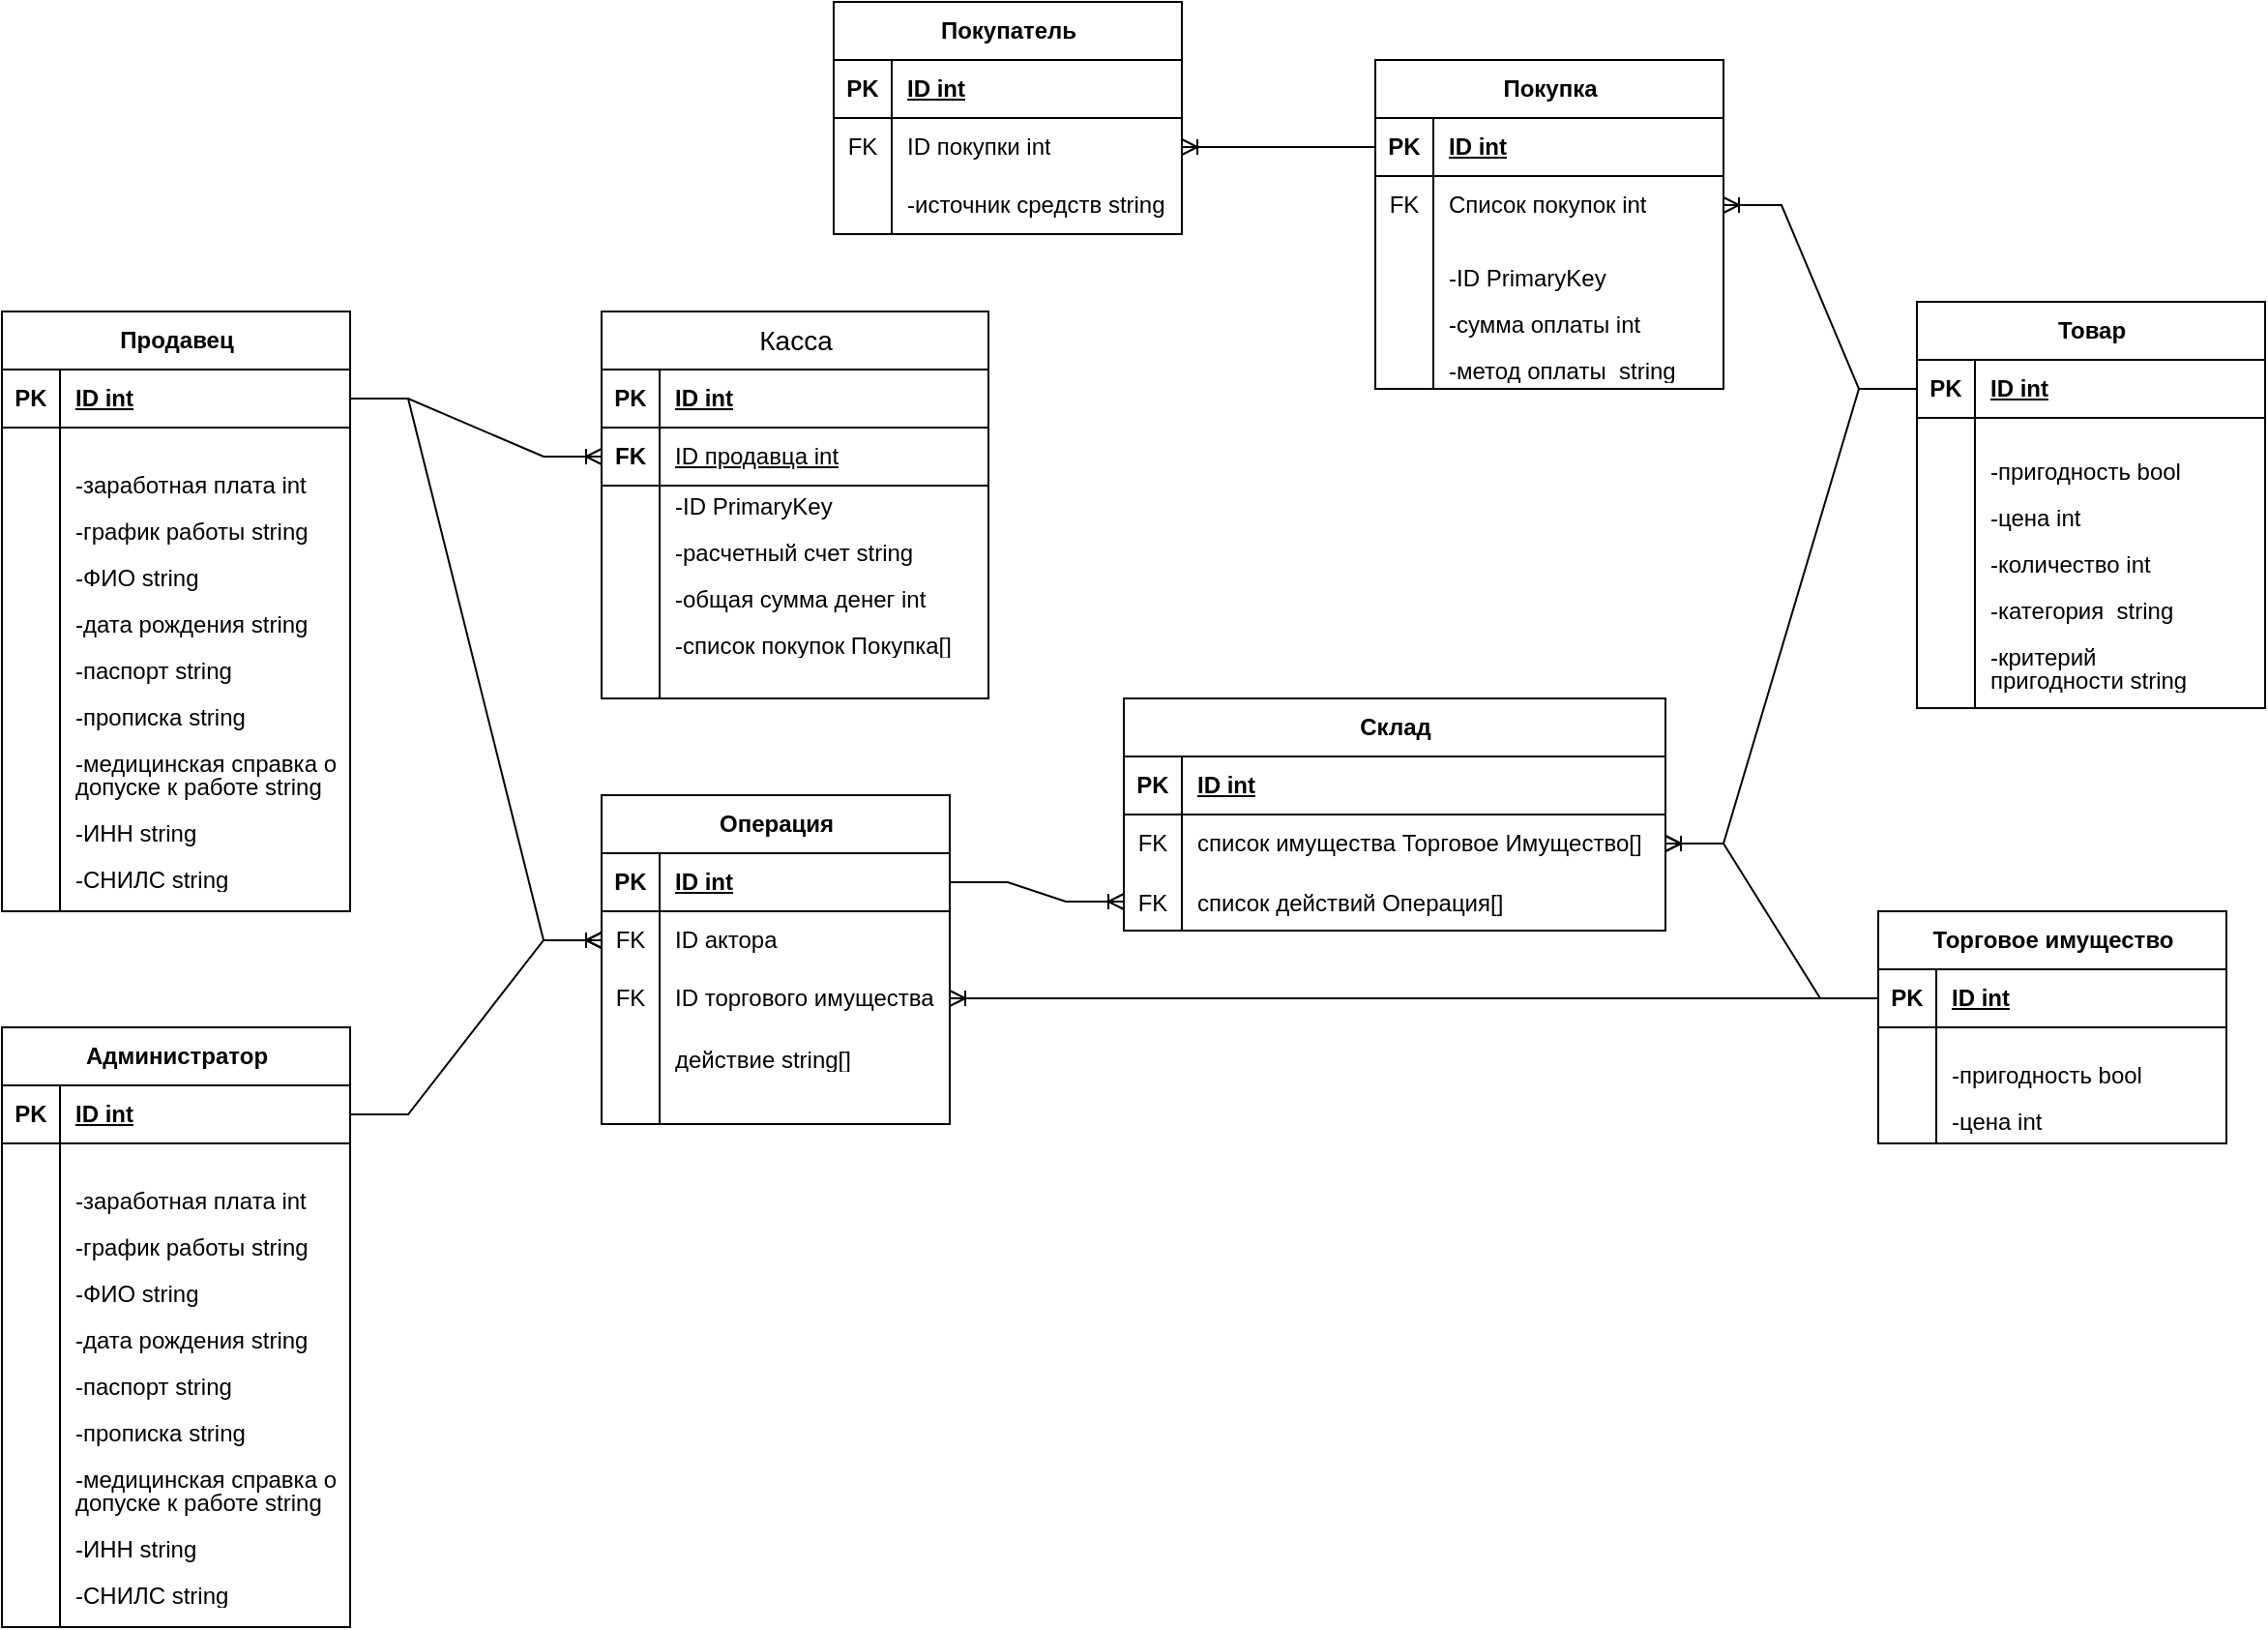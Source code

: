 <mxfile version="24.7.17">
  <diagram name="Page-1" id="UREs2qfjqaoYFJjxJEcS">
    <mxGraphModel dx="1296" dy="1926" grid="1" gridSize="10" guides="1" tooltips="1" connect="1" arrows="1" fold="1" page="1" pageScale="1" pageWidth="850" pageHeight="1100" math="0" shadow="0">
      <root>
        <mxCell id="0" />
        <mxCell id="1" parent="0" />
        <mxCell id="gVF-Jg7-6oq7kNuCv0lK-37" value="" style="edgeStyle=entityRelationEdgeStyle;fontSize=12;html=1;endArrow=ERoneToMany;rounded=0;entryX=1;entryY=0.5;entryDx=0;entryDy=0;exitX=0;exitY=0.5;exitDx=0;exitDy=0;" parent="1" source="gVF-Jg7-6oq7kNuCv0lK-134" target="gVF-Jg7-6oq7kNuCv0lK-120" edge="1">
          <mxGeometry width="100" height="100" relative="1" as="geometry">
            <mxPoint x="830" y="510" as="sourcePoint" />
            <mxPoint x="180" y="493.982" as="targetPoint" />
          </mxGeometry>
        </mxCell>
        <mxCell id="gVF-Jg7-6oq7kNuCv0lK-40" value="" style="edgeStyle=entityRelationEdgeStyle;fontSize=12;html=1;endArrow=ERoneToMany;rounded=0;exitX=0;exitY=0.5;exitDx=0;exitDy=0;entryX=1;entryY=0.5;entryDx=0;entryDy=0;" parent="1" source="gVF-Jg7-6oq7kNuCv0lK-154" target="gVF-Jg7-6oq7kNuCv0lK-209" edge="1">
          <mxGeometry width="100" height="100" relative="1" as="geometry">
            <mxPoint x="960" y="270" as="sourcePoint" />
            <mxPoint x="860" y="170" as="targetPoint" />
          </mxGeometry>
        </mxCell>
        <mxCell id="gVF-Jg7-6oq7kNuCv0lK-51" value="" style="edgeStyle=entityRelationEdgeStyle;fontSize=12;html=1;endArrow=ERoneToMany;rounded=0;entryX=0;entryY=0.5;entryDx=0;entryDy=0;exitX=1;exitY=0.5;exitDx=0;exitDy=0;" parent="1" source="gVF-Jg7-6oq7kNuCv0lK-70" target="gVF-Jg7-6oq7kNuCv0lK-89" edge="1">
          <mxGeometry width="100" height="100" relative="1" as="geometry">
            <mxPoint x="261.12" y="81.99" as="sourcePoint" />
            <mxPoint x="366.94" y="133.952" as="targetPoint" />
          </mxGeometry>
        </mxCell>
        <mxCell id="gVF-Jg7-6oq7kNuCv0lK-52" value="" style="edgeStyle=entityRelationEdgeStyle;fontSize=12;html=1;endArrow=ERoneToMany;rounded=0;entryX=1;entryY=0.5;entryDx=0;entryDy=0;exitX=0;exitY=0.5;exitDx=0;exitDy=0;" parent="1" source="gVF-Jg7-6oq7kNuCv0lK-144" target="gVF-Jg7-6oq7kNuCv0lK-209" edge="1">
          <mxGeometry width="100" height="100" relative="1" as="geometry">
            <mxPoint x="1210" y="110" as="sourcePoint" />
            <mxPoint x="1170" y="110" as="targetPoint" />
          </mxGeometry>
        </mxCell>
        <mxCell id="gVF-Jg7-6oq7kNuCv0lK-55" value="" style="edgeStyle=entityRelationEdgeStyle;fontSize=12;html=1;endArrow=ERoneToMany;rounded=0;entryX=1;entryY=0.5;entryDx=0;entryDy=0;exitX=0;exitY=0.5;exitDx=0;exitDy=0;" parent="1" source="gVF-Jg7-6oq7kNuCv0lK-144" target="gVF-Jg7-6oq7kNuCv0lK-137" edge="1">
          <mxGeometry width="100" height="100" relative="1" as="geometry">
            <mxPoint x="930" y="400" as="sourcePoint" />
            <mxPoint x="940" y="450" as="targetPoint" />
          </mxGeometry>
        </mxCell>
        <mxCell id="gVF-Jg7-6oq7kNuCv0lK-69" value="&lt;span style=&quot;text-wrap: wrap;&quot;&gt;Продавец&lt;/span&gt;" style="shape=table;startSize=30;container=1;collapsible=1;childLayout=tableLayout;fixedRows=1;rowLines=0;fontStyle=1;align=center;resizeLast=1;html=1;" parent="1" vertex="1">
          <mxGeometry x="50" y="-920" width="180" height="310" as="geometry" />
        </mxCell>
        <mxCell id="gVF-Jg7-6oq7kNuCv0lK-70" value="" style="shape=tableRow;horizontal=0;startSize=0;swimlaneHead=0;swimlaneBody=0;fillColor=none;collapsible=0;dropTarget=0;points=[[0,0.5],[1,0.5]];portConstraint=eastwest;top=0;left=0;right=0;bottom=1;" parent="gVF-Jg7-6oq7kNuCv0lK-69" vertex="1">
          <mxGeometry y="30" width="180" height="30" as="geometry" />
        </mxCell>
        <mxCell id="gVF-Jg7-6oq7kNuCv0lK-71" value="PK" style="shape=partialRectangle;connectable=0;fillColor=none;top=0;left=0;bottom=0;right=0;fontStyle=1;overflow=hidden;whiteSpace=wrap;html=1;" parent="gVF-Jg7-6oq7kNuCv0lK-70" vertex="1">
          <mxGeometry width="30" height="30" as="geometry">
            <mxRectangle width="30" height="30" as="alternateBounds" />
          </mxGeometry>
        </mxCell>
        <mxCell id="gVF-Jg7-6oq7kNuCv0lK-72" value="ID int" style="shape=partialRectangle;connectable=0;fillColor=none;top=0;left=0;bottom=0;right=0;align=left;spacingLeft=6;fontStyle=5;overflow=hidden;whiteSpace=wrap;html=1;" parent="gVF-Jg7-6oq7kNuCv0lK-70" vertex="1">
          <mxGeometry x="30" width="150" height="30" as="geometry">
            <mxRectangle width="150" height="30" as="alternateBounds" />
          </mxGeometry>
        </mxCell>
        <mxCell id="gVF-Jg7-6oq7kNuCv0lK-73" value="" style="shape=tableRow;horizontal=0;startSize=0;swimlaneHead=0;swimlaneBody=0;fillColor=none;collapsible=0;dropTarget=0;points=[[0,0.5],[1,0.5]];portConstraint=eastwest;top=0;left=0;right=0;bottom=0;" parent="gVF-Jg7-6oq7kNuCv0lK-69" vertex="1">
          <mxGeometry y="60" width="180" height="250" as="geometry" />
        </mxCell>
        <mxCell id="gVF-Jg7-6oq7kNuCv0lK-74" value="" style="shape=partialRectangle;connectable=0;fillColor=none;top=0;left=0;bottom=0;right=0;editable=1;overflow=hidden;whiteSpace=wrap;html=1;" parent="gVF-Jg7-6oq7kNuCv0lK-73" vertex="1">
          <mxGeometry width="30" height="250" as="geometry">
            <mxRectangle width="30" height="250" as="alternateBounds" />
          </mxGeometry>
        </mxCell>
        <mxCell id="gVF-Jg7-6oq7kNuCv0lK-75" value="&lt;p style=&quot;line-height: 12px; margin-bottom: 0in;&quot; align=&quot;left&quot; lang=&quot;ru-RU&quot;&gt;&lt;span style=&quot;background-color: initial;&quot;&gt;-заработная плата int&lt;/span&gt;&lt;br&gt;&lt;/p&gt;&lt;p style=&quot;line-height: 12px; margin-bottom: 0in;&quot; align=&quot;left&quot; lang=&quot;ru-RU&quot;&gt;-график работы string&lt;/p&gt;&lt;p style=&quot;line-height: 12px; margin-bottom: 0in;&quot; align=&quot;left&quot; lang=&quot;ru-RU&quot;&gt;-ФИО&lt;span style=&quot;background-color: initial;&quot;&gt;&amp;nbsp;&lt;/span&gt;&lt;span style=&quot;background-color: initial;&quot;&gt;string&lt;/span&gt;&lt;/p&gt;&lt;p style=&quot;line-height: 12px; margin-bottom: 0in;&quot; align=&quot;left&quot; lang=&quot;ru-RU&quot;&gt;-дата рождения&lt;span style=&quot;background-color: initial;&quot;&gt;&amp;nbsp;&lt;/span&gt;&lt;span style=&quot;background-color: initial;&quot;&gt;string&lt;/span&gt;&lt;/p&gt;&lt;p style=&quot;line-height: 12px; margin-bottom: 0in;&quot; align=&quot;left&quot; lang=&quot;ru-RU&quot;&gt;-паспорт&lt;span style=&quot;background-color: initial;&quot;&gt;&amp;nbsp;&lt;/span&gt;&lt;span style=&quot;background-color: initial;&quot;&gt;string&lt;/span&gt;&lt;/p&gt;&lt;p style=&quot;line-height: 12px; margin-bottom: 0in;&quot; align=&quot;left&quot; lang=&quot;ru-RU&quot;&gt;-прописка&lt;span style=&quot;background-color: initial;&quot;&gt;&amp;nbsp;&lt;/span&gt;&lt;span style=&quot;background-color: initial;&quot;&gt;string&lt;/span&gt;&lt;/p&gt;&lt;p style=&quot;line-height: 12px; margin-bottom: 0in;&quot; align=&quot;left&quot; lang=&quot;ru-RU&quot;&gt;-медицинская справка о допуске к работе&lt;span style=&quot;background-color: initial;&quot;&gt;&amp;nbsp;&lt;/span&gt;&lt;span style=&quot;background-color: initial;&quot;&gt;string&lt;/span&gt;&lt;/p&gt;&lt;p style=&quot;line-height: 12px; margin-bottom: 0in;&quot; align=&quot;left&quot; lang=&quot;ru-RU&quot;&gt;-ИНН&lt;span style=&quot;background-color: initial;&quot;&gt;&amp;nbsp;&lt;/span&gt;&lt;span style=&quot;background-color: initial;&quot;&gt;string&lt;/span&gt;&lt;/p&gt;&lt;p style=&quot;line-height: 12px; margin-bottom: 0in;&quot; align=&quot;left&quot; lang=&quot;ru-RU&quot;&gt;-СНИЛС&lt;span style=&quot;background-color: initial;&quot;&gt;&amp;nbsp;&lt;/span&gt;&lt;span style=&quot;background-color: initial;&quot;&gt;string&lt;/span&gt;&lt;/p&gt;" style="shape=partialRectangle;connectable=0;fillColor=none;top=0;left=0;bottom=0;right=0;align=left;spacingLeft=6;overflow=hidden;whiteSpace=wrap;html=1;" parent="gVF-Jg7-6oq7kNuCv0lK-73" vertex="1">
          <mxGeometry x="30" width="150" height="250" as="geometry">
            <mxRectangle width="150" height="250" as="alternateBounds" />
          </mxGeometry>
        </mxCell>
        <mxCell id="gVF-Jg7-6oq7kNuCv0lK-82" value="&lt;span style=&quot;font-size: 14px; font-weight: 400;&quot;&gt;Касса&lt;/span&gt;" style="shape=table;startSize=30;container=1;collapsible=1;childLayout=tableLayout;fixedRows=1;rowLines=0;fontStyle=1;align=center;resizeLast=1;html=1;" parent="1" vertex="1">
          <mxGeometry x="360" y="-920" width="200" height="200" as="geometry" />
        </mxCell>
        <mxCell id="gVF-Jg7-6oq7kNuCv0lK-83" value="" style="shape=tableRow;horizontal=0;startSize=0;swimlaneHead=0;swimlaneBody=0;fillColor=none;collapsible=0;dropTarget=0;points=[[0,0.5],[1,0.5]];portConstraint=eastwest;top=0;left=0;right=0;bottom=1;" parent="gVF-Jg7-6oq7kNuCv0lK-82" vertex="1">
          <mxGeometry y="30" width="200" height="30" as="geometry" />
        </mxCell>
        <mxCell id="gVF-Jg7-6oq7kNuCv0lK-84" value="PK" style="shape=partialRectangle;connectable=0;fillColor=none;top=0;left=0;bottom=0;right=0;fontStyle=1;overflow=hidden;whiteSpace=wrap;html=1;" parent="gVF-Jg7-6oq7kNuCv0lK-83" vertex="1">
          <mxGeometry width="30" height="30" as="geometry">
            <mxRectangle width="30" height="30" as="alternateBounds" />
          </mxGeometry>
        </mxCell>
        <mxCell id="gVF-Jg7-6oq7kNuCv0lK-85" value="ID int" style="shape=partialRectangle;connectable=0;fillColor=none;top=0;left=0;bottom=0;right=0;align=left;spacingLeft=6;fontStyle=5;overflow=hidden;whiteSpace=wrap;html=1;" parent="gVF-Jg7-6oq7kNuCv0lK-83" vertex="1">
          <mxGeometry x="30" width="170" height="30" as="geometry">
            <mxRectangle width="170" height="30" as="alternateBounds" />
          </mxGeometry>
        </mxCell>
        <mxCell id="gVF-Jg7-6oq7kNuCv0lK-86" value="" style="shape=tableRow;horizontal=0;startSize=0;swimlaneHead=0;swimlaneBody=0;fillColor=none;collapsible=0;dropTarget=0;points=[[0,0.5],[1,0.5]];portConstraint=eastwest;top=0;left=0;right=0;bottom=0;" parent="gVF-Jg7-6oq7kNuCv0lK-82" vertex="1">
          <mxGeometry y="60" width="200" height="140" as="geometry" />
        </mxCell>
        <mxCell id="gVF-Jg7-6oq7kNuCv0lK-87" value="" style="shape=partialRectangle;connectable=0;fillColor=none;top=0;left=0;bottom=0;right=0;editable=1;overflow=hidden;whiteSpace=wrap;html=1;" parent="gVF-Jg7-6oq7kNuCv0lK-86" vertex="1">
          <mxGeometry width="30" height="140" as="geometry">
            <mxRectangle width="30" height="140" as="alternateBounds" />
          </mxGeometry>
        </mxCell>
        <mxCell id="gVF-Jg7-6oq7kNuCv0lK-88" value="&lt;p style=&quot;line-height: 12px; margin-bottom: 0in;&quot; align=&quot;left&quot; lang=&quot;ru-RU&quot;&gt;-ID&amp;nbsp;&lt;span style=&quot;background-color: initial;&quot;&gt;PrimaryKey&lt;/span&gt;&lt;/p&gt;&lt;p style=&quot;line-height: 12px; margin-bottom: 0in;&quot; align=&quot;left&quot; lang=&quot;ru-RU&quot;&gt;-расчетный счет&amp;nbsp;&lt;span style=&quot;background-color: initial;&quot;&gt;string&lt;/span&gt;&lt;/p&gt;&lt;p style=&quot;line-height: 12px; margin-bottom: 0in;&quot; align=&quot;left&quot; lang=&quot;ru-RU&quot;&gt;-общая сумма денег int&lt;/p&gt;&lt;p style=&quot;line-height: 12px; margin-bottom: 0in;&quot; align=&quot;left&quot; lang=&quot;ru-RU&quot;&gt;-список покупок Покупка[]&lt;/p&gt;" style="shape=partialRectangle;connectable=0;fillColor=none;top=0;left=0;bottom=0;right=0;align=left;spacingLeft=6;overflow=hidden;whiteSpace=wrap;html=1;" parent="gVF-Jg7-6oq7kNuCv0lK-86" vertex="1">
          <mxGeometry x="30" width="170" height="140" as="geometry">
            <mxRectangle width="170" height="140" as="alternateBounds" />
          </mxGeometry>
        </mxCell>
        <mxCell id="gVF-Jg7-6oq7kNuCv0lK-89" value="" style="shape=tableRow;horizontal=0;startSize=0;swimlaneHead=0;swimlaneBody=0;fillColor=none;collapsible=0;dropTarget=0;points=[[0,0.5],[1,0.5]];portConstraint=eastwest;top=0;left=0;right=0;bottom=1;" parent="1" vertex="1">
          <mxGeometry x="360" y="-860" width="200" height="30" as="geometry" />
        </mxCell>
        <mxCell id="gVF-Jg7-6oq7kNuCv0lK-90" value="FK" style="shape=partialRectangle;connectable=0;fillColor=none;top=0;left=0;bottom=0;right=0;fontStyle=1;overflow=hidden;whiteSpace=wrap;html=1;" parent="gVF-Jg7-6oq7kNuCv0lK-89" vertex="1">
          <mxGeometry width="30" height="30" as="geometry">
            <mxRectangle width="30" height="30" as="alternateBounds" />
          </mxGeometry>
        </mxCell>
        <mxCell id="gVF-Jg7-6oq7kNuCv0lK-91" value="&lt;span style=&quot;font-weight: 400;&quot;&gt;ID продавца int&lt;/span&gt;" style="shape=partialRectangle;connectable=0;fillColor=none;top=0;left=0;bottom=0;right=0;align=left;spacingLeft=6;fontStyle=5;overflow=hidden;whiteSpace=wrap;html=1;" parent="gVF-Jg7-6oq7kNuCv0lK-89" vertex="1">
          <mxGeometry x="30" width="160" height="30" as="geometry">
            <mxRectangle width="150" height="30" as="alternateBounds" />
          </mxGeometry>
        </mxCell>
        <mxCell id="gVF-Jg7-6oq7kNuCv0lK-104" value="Покупатель" style="shape=table;startSize=30;container=1;collapsible=1;childLayout=tableLayout;fixedRows=1;rowLines=0;fontStyle=1;align=center;resizeLast=1;html=1;" parent="1" vertex="1">
          <mxGeometry x="480" y="-1080" width="180" height="120" as="geometry" />
        </mxCell>
        <mxCell id="gVF-Jg7-6oq7kNuCv0lK-105" value="" style="shape=tableRow;horizontal=0;startSize=0;swimlaneHead=0;swimlaneBody=0;fillColor=none;collapsible=0;dropTarget=0;points=[[0,0.5],[1,0.5]];portConstraint=eastwest;top=0;left=0;right=0;bottom=1;" parent="gVF-Jg7-6oq7kNuCv0lK-104" vertex="1">
          <mxGeometry y="30" width="180" height="30" as="geometry" />
        </mxCell>
        <mxCell id="gVF-Jg7-6oq7kNuCv0lK-106" value="PK" style="shape=partialRectangle;connectable=0;fillColor=none;top=0;left=0;bottom=0;right=0;fontStyle=1;overflow=hidden;whiteSpace=wrap;html=1;" parent="gVF-Jg7-6oq7kNuCv0lK-105" vertex="1">
          <mxGeometry width="30" height="30" as="geometry">
            <mxRectangle width="30" height="30" as="alternateBounds" />
          </mxGeometry>
        </mxCell>
        <mxCell id="gVF-Jg7-6oq7kNuCv0lK-107" value="ID int" style="shape=partialRectangle;connectable=0;fillColor=none;top=0;left=0;bottom=0;right=0;align=left;spacingLeft=6;fontStyle=5;overflow=hidden;whiteSpace=wrap;html=1;" parent="gVF-Jg7-6oq7kNuCv0lK-105" vertex="1">
          <mxGeometry x="30" width="150" height="30" as="geometry">
            <mxRectangle width="150" height="30" as="alternateBounds" />
          </mxGeometry>
        </mxCell>
        <mxCell id="gVF-Jg7-6oq7kNuCv0lK-120" value="" style="shape=tableRow;horizontal=0;startSize=0;swimlaneHead=0;swimlaneBody=0;fillColor=none;collapsible=0;dropTarget=0;points=[[0,0.5],[1,0.5]];portConstraint=eastwest;top=0;left=0;right=0;bottom=0;" parent="gVF-Jg7-6oq7kNuCv0lK-104" vertex="1">
          <mxGeometry y="60" width="180" height="30" as="geometry" />
        </mxCell>
        <mxCell id="gVF-Jg7-6oq7kNuCv0lK-121" value="FK" style="shape=partialRectangle;connectable=0;fillColor=none;top=0;left=0;bottom=0;right=0;fontStyle=0;overflow=hidden;whiteSpace=wrap;html=1;" parent="gVF-Jg7-6oq7kNuCv0lK-120" vertex="1">
          <mxGeometry width="30" height="30" as="geometry">
            <mxRectangle width="30" height="30" as="alternateBounds" />
          </mxGeometry>
        </mxCell>
        <mxCell id="gVF-Jg7-6oq7kNuCv0lK-122" value="ID покупки int" style="shape=partialRectangle;connectable=0;fillColor=none;top=0;left=0;bottom=0;right=0;align=left;spacingLeft=6;fontStyle=0;overflow=hidden;whiteSpace=wrap;html=1;" parent="gVF-Jg7-6oq7kNuCv0lK-120" vertex="1">
          <mxGeometry x="30" width="150" height="30" as="geometry">
            <mxRectangle width="150" height="30" as="alternateBounds" />
          </mxGeometry>
        </mxCell>
        <mxCell id="gVF-Jg7-6oq7kNuCv0lK-108" value="" style="shape=tableRow;horizontal=0;startSize=0;swimlaneHead=0;swimlaneBody=0;fillColor=none;collapsible=0;dropTarget=0;points=[[0,0.5],[1,0.5]];portConstraint=eastwest;top=0;left=0;right=0;bottom=0;" parent="gVF-Jg7-6oq7kNuCv0lK-104" vertex="1">
          <mxGeometry y="90" width="180" height="30" as="geometry" />
        </mxCell>
        <mxCell id="gVF-Jg7-6oq7kNuCv0lK-109" value="" style="shape=partialRectangle;connectable=0;fillColor=none;top=0;left=0;bottom=0;right=0;editable=1;overflow=hidden;whiteSpace=wrap;html=1;" parent="gVF-Jg7-6oq7kNuCv0lK-108" vertex="1">
          <mxGeometry width="30" height="30" as="geometry">
            <mxRectangle width="30" height="30" as="alternateBounds" />
          </mxGeometry>
        </mxCell>
        <mxCell id="gVF-Jg7-6oq7kNuCv0lK-110" value="&lt;div&gt;&lt;span style=&quot;background-color: initial;&quot;&gt;-источник средств&amp;nbsp;&lt;/span&gt;&lt;span style=&quot;background-color: initial;&quot;&gt;string&lt;/span&gt;&lt;br&gt;&lt;/div&gt;" style="shape=partialRectangle;connectable=0;fillColor=none;top=0;left=0;bottom=0;right=0;align=left;spacingLeft=6;overflow=hidden;whiteSpace=wrap;html=1;" parent="gVF-Jg7-6oq7kNuCv0lK-108" vertex="1">
          <mxGeometry x="30" width="150" height="30" as="geometry">
            <mxRectangle width="150" height="30" as="alternateBounds" />
          </mxGeometry>
        </mxCell>
        <mxCell id="gVF-Jg7-6oq7kNuCv0lK-133" value="Покупка" style="shape=table;startSize=30;container=1;collapsible=1;childLayout=tableLayout;fixedRows=1;rowLines=0;fontStyle=1;align=center;resizeLast=1;html=1;" parent="1" vertex="1">
          <mxGeometry x="760" y="-1050" width="180" height="170" as="geometry" />
        </mxCell>
        <mxCell id="gVF-Jg7-6oq7kNuCv0lK-134" value="" style="shape=tableRow;horizontal=0;startSize=0;swimlaneHead=0;swimlaneBody=0;fillColor=none;collapsible=0;dropTarget=0;points=[[0,0.5],[1,0.5]];portConstraint=eastwest;top=0;left=0;right=0;bottom=1;" parent="gVF-Jg7-6oq7kNuCv0lK-133" vertex="1">
          <mxGeometry y="30" width="180" height="30" as="geometry" />
        </mxCell>
        <mxCell id="gVF-Jg7-6oq7kNuCv0lK-135" value="PK" style="shape=partialRectangle;connectable=0;fillColor=none;top=0;left=0;bottom=0;right=0;fontStyle=1;overflow=hidden;whiteSpace=wrap;html=1;" parent="gVF-Jg7-6oq7kNuCv0lK-134" vertex="1">
          <mxGeometry width="30" height="30" as="geometry">
            <mxRectangle width="30" height="30" as="alternateBounds" />
          </mxGeometry>
        </mxCell>
        <mxCell id="gVF-Jg7-6oq7kNuCv0lK-136" value="ID int" style="shape=partialRectangle;connectable=0;fillColor=none;top=0;left=0;bottom=0;right=0;align=left;spacingLeft=6;fontStyle=5;overflow=hidden;whiteSpace=wrap;html=1;" parent="gVF-Jg7-6oq7kNuCv0lK-134" vertex="1">
          <mxGeometry x="30" width="150" height="30" as="geometry">
            <mxRectangle width="150" height="30" as="alternateBounds" />
          </mxGeometry>
        </mxCell>
        <mxCell id="gVF-Jg7-6oq7kNuCv0lK-137" value="" style="shape=tableRow;horizontal=0;startSize=0;swimlaneHead=0;swimlaneBody=0;fillColor=none;collapsible=0;dropTarget=0;points=[[0,0.5],[1,0.5]];portConstraint=eastwest;top=0;left=0;right=0;bottom=0;" parent="gVF-Jg7-6oq7kNuCv0lK-133" vertex="1">
          <mxGeometry y="60" width="180" height="30" as="geometry" />
        </mxCell>
        <mxCell id="gVF-Jg7-6oq7kNuCv0lK-138" value="FK" style="shape=partialRectangle;connectable=0;fillColor=none;top=0;left=0;bottom=0;right=0;fontStyle=0;overflow=hidden;whiteSpace=wrap;html=1;" parent="gVF-Jg7-6oq7kNuCv0lK-137" vertex="1">
          <mxGeometry width="30" height="30" as="geometry">
            <mxRectangle width="30" height="30" as="alternateBounds" />
          </mxGeometry>
        </mxCell>
        <mxCell id="gVF-Jg7-6oq7kNuCv0lK-139" value="Список покупок int" style="shape=partialRectangle;connectable=0;fillColor=none;top=0;left=0;bottom=0;right=0;align=left;spacingLeft=6;fontStyle=0;overflow=hidden;whiteSpace=wrap;html=1;" parent="gVF-Jg7-6oq7kNuCv0lK-137" vertex="1">
          <mxGeometry x="30" width="150" height="30" as="geometry">
            <mxRectangle width="150" height="30" as="alternateBounds" />
          </mxGeometry>
        </mxCell>
        <mxCell id="gVF-Jg7-6oq7kNuCv0lK-140" value="" style="shape=tableRow;horizontal=0;startSize=0;swimlaneHead=0;swimlaneBody=0;fillColor=none;collapsible=0;dropTarget=0;points=[[0,0.5],[1,0.5]];portConstraint=eastwest;top=0;left=0;right=0;bottom=0;" parent="gVF-Jg7-6oq7kNuCv0lK-133" vertex="1">
          <mxGeometry y="90" width="180" height="80" as="geometry" />
        </mxCell>
        <mxCell id="gVF-Jg7-6oq7kNuCv0lK-141" value="" style="shape=partialRectangle;connectable=0;fillColor=none;top=0;left=0;bottom=0;right=0;editable=1;overflow=hidden;whiteSpace=wrap;html=1;" parent="gVF-Jg7-6oq7kNuCv0lK-140" vertex="1">
          <mxGeometry width="30" height="80" as="geometry">
            <mxRectangle width="30" height="80" as="alternateBounds" />
          </mxGeometry>
        </mxCell>
        <mxCell id="gVF-Jg7-6oq7kNuCv0lK-142" value="&lt;p style=&quot;line-height: 12px; margin-bottom: 0in;&quot; align=&quot;left&quot; lang=&quot;ru-RU&quot;&gt;-ID PrimaryKey&lt;/p&gt;&lt;p style=&quot;line-height: 12px; margin-bottom: 0in;&quot; align=&quot;left&quot; lang=&quot;ru-RU&quot;&gt;-сумма оплаты int&lt;/p&gt;&lt;p style=&quot;line-height: 12px; margin-bottom: 0in;&quot; align=&quot;left&quot; lang=&quot;ru-RU&quot;&gt;-метод оплаты&amp;nbsp;&lt;span style=&quot;background-color: initial;&quot;&gt;&amp;nbsp;&lt;/span&gt;&lt;span style=&quot;background-color: initial;&quot;&gt;string&lt;/span&gt;&lt;/p&gt;" style="shape=partialRectangle;connectable=0;fillColor=none;top=0;left=0;bottom=0;right=0;align=left;spacingLeft=6;overflow=hidden;whiteSpace=wrap;html=1;" parent="gVF-Jg7-6oq7kNuCv0lK-140" vertex="1">
          <mxGeometry x="30" width="150" height="80" as="geometry">
            <mxRectangle width="150" height="80" as="alternateBounds" />
          </mxGeometry>
        </mxCell>
        <mxCell id="gVF-Jg7-6oq7kNuCv0lK-143" value="Товар" style="shape=table;startSize=30;container=1;collapsible=1;childLayout=tableLayout;fixedRows=1;rowLines=0;fontStyle=1;align=center;resizeLast=1;html=1;" parent="1" vertex="1">
          <mxGeometry x="1040" y="-925" width="180" height="210" as="geometry" />
        </mxCell>
        <mxCell id="gVF-Jg7-6oq7kNuCv0lK-144" value="" style="shape=tableRow;horizontal=0;startSize=0;swimlaneHead=0;swimlaneBody=0;fillColor=none;collapsible=0;dropTarget=0;points=[[0,0.5],[1,0.5]];portConstraint=eastwest;top=0;left=0;right=0;bottom=1;" parent="gVF-Jg7-6oq7kNuCv0lK-143" vertex="1">
          <mxGeometry y="30" width="180" height="30" as="geometry" />
        </mxCell>
        <mxCell id="gVF-Jg7-6oq7kNuCv0lK-145" value="PK" style="shape=partialRectangle;connectable=0;fillColor=none;top=0;left=0;bottom=0;right=0;fontStyle=1;overflow=hidden;whiteSpace=wrap;html=1;" parent="gVF-Jg7-6oq7kNuCv0lK-144" vertex="1">
          <mxGeometry width="30" height="30" as="geometry">
            <mxRectangle width="30" height="30" as="alternateBounds" />
          </mxGeometry>
        </mxCell>
        <mxCell id="gVF-Jg7-6oq7kNuCv0lK-146" value="ID int" style="shape=partialRectangle;connectable=0;fillColor=none;top=0;left=0;bottom=0;right=0;align=left;spacingLeft=6;fontStyle=5;overflow=hidden;whiteSpace=wrap;html=1;" parent="gVF-Jg7-6oq7kNuCv0lK-144" vertex="1">
          <mxGeometry x="30" width="150" height="30" as="geometry">
            <mxRectangle width="150" height="30" as="alternateBounds" />
          </mxGeometry>
        </mxCell>
        <mxCell id="gVF-Jg7-6oq7kNuCv0lK-150" value="" style="shape=tableRow;horizontal=0;startSize=0;swimlaneHead=0;swimlaneBody=0;fillColor=none;collapsible=0;dropTarget=0;points=[[0,0.5],[1,0.5]];portConstraint=eastwest;top=0;left=0;right=0;bottom=0;" parent="gVF-Jg7-6oq7kNuCv0lK-143" vertex="1">
          <mxGeometry y="60" width="180" height="150" as="geometry" />
        </mxCell>
        <mxCell id="gVF-Jg7-6oq7kNuCv0lK-151" value="" style="shape=partialRectangle;connectable=0;fillColor=none;top=0;left=0;bottom=0;right=0;editable=1;overflow=hidden;whiteSpace=wrap;html=1;" parent="gVF-Jg7-6oq7kNuCv0lK-150" vertex="1">
          <mxGeometry width="30" height="150" as="geometry">
            <mxRectangle width="30" height="150" as="alternateBounds" />
          </mxGeometry>
        </mxCell>
        <mxCell id="gVF-Jg7-6oq7kNuCv0lK-152" value="&lt;p style=&quot;line-height: 12px; margin-bottom: 0in;&quot; align=&quot;left&quot; lang=&quot;ru-RU&quot;&gt;&lt;span style=&quot;background-color: initial;&quot;&gt;-пригодность bool&lt;/span&gt;&lt;br&gt;&lt;/p&gt;&lt;p style=&quot;line-height: 12px; margin-bottom: 0in;&quot; align=&quot;left&quot; lang=&quot;ru-RU&quot;&gt;-цена int&lt;/p&gt;&lt;p style=&quot;line-height: 12px; margin-bottom: 0in;&quot; align=&quot;left&quot; lang=&quot;ru-RU&quot;&gt;-количество int&lt;/p&gt;&lt;p style=&quot;line-height: 12px; margin-bottom: 0in;&quot; align=&quot;left&quot; lang=&quot;ru-RU&quot;&gt;-категория&amp;nbsp;&lt;span style=&quot;background-color: initial;&quot;&gt;&amp;nbsp;&lt;/span&gt;&lt;span style=&quot;background-color: initial;&quot;&gt;string&lt;/span&gt;&lt;/p&gt;&lt;p style=&quot;line-height: 12px; margin-bottom: 0in;&quot; align=&quot;left&quot; lang=&quot;ru-RU&quot;&gt;-критерий пригодности&lt;span style=&quot;background-color: initial;&quot;&gt;&amp;nbsp;&lt;/span&gt;&lt;span style=&quot;background-color: initial;&quot;&gt;string&lt;/span&gt;&lt;/p&gt;" style="shape=partialRectangle;connectable=0;fillColor=none;top=0;left=0;bottom=0;right=0;align=left;spacingLeft=6;overflow=hidden;whiteSpace=wrap;html=1;" parent="gVF-Jg7-6oq7kNuCv0lK-150" vertex="1">
          <mxGeometry x="30" width="150" height="150" as="geometry">
            <mxRectangle width="150" height="150" as="alternateBounds" />
          </mxGeometry>
        </mxCell>
        <mxCell id="gVF-Jg7-6oq7kNuCv0lK-153" value="Торговое имущество" style="shape=table;startSize=30;container=1;collapsible=1;childLayout=tableLayout;fixedRows=1;rowLines=0;fontStyle=1;align=center;resizeLast=1;html=1;" parent="1" vertex="1">
          <mxGeometry x="1020" y="-610" width="180" height="120" as="geometry" />
        </mxCell>
        <mxCell id="gVF-Jg7-6oq7kNuCv0lK-154" value="" style="shape=tableRow;horizontal=0;startSize=0;swimlaneHead=0;swimlaneBody=0;fillColor=none;collapsible=0;dropTarget=0;points=[[0,0.5],[1,0.5]];portConstraint=eastwest;top=0;left=0;right=0;bottom=1;" parent="gVF-Jg7-6oq7kNuCv0lK-153" vertex="1">
          <mxGeometry y="30" width="180" height="30" as="geometry" />
        </mxCell>
        <mxCell id="gVF-Jg7-6oq7kNuCv0lK-155" value="PK" style="shape=partialRectangle;connectable=0;fillColor=none;top=0;left=0;bottom=0;right=0;fontStyle=1;overflow=hidden;whiteSpace=wrap;html=1;" parent="gVF-Jg7-6oq7kNuCv0lK-154" vertex="1">
          <mxGeometry width="30" height="30" as="geometry">
            <mxRectangle width="30" height="30" as="alternateBounds" />
          </mxGeometry>
        </mxCell>
        <mxCell id="gVF-Jg7-6oq7kNuCv0lK-156" value="ID int" style="shape=partialRectangle;connectable=0;fillColor=none;top=0;left=0;bottom=0;right=0;align=left;spacingLeft=6;fontStyle=5;overflow=hidden;whiteSpace=wrap;html=1;" parent="gVF-Jg7-6oq7kNuCv0lK-154" vertex="1">
          <mxGeometry x="30" width="150" height="30" as="geometry">
            <mxRectangle width="150" height="30" as="alternateBounds" />
          </mxGeometry>
        </mxCell>
        <mxCell id="gVF-Jg7-6oq7kNuCv0lK-157" value="" style="shape=tableRow;horizontal=0;startSize=0;swimlaneHead=0;swimlaneBody=0;fillColor=none;collapsible=0;dropTarget=0;points=[[0,0.5],[1,0.5]];portConstraint=eastwest;top=0;left=0;right=0;bottom=0;" parent="gVF-Jg7-6oq7kNuCv0lK-153" vertex="1">
          <mxGeometry y="60" width="180" height="60" as="geometry" />
        </mxCell>
        <mxCell id="gVF-Jg7-6oq7kNuCv0lK-158" value="" style="shape=partialRectangle;connectable=0;fillColor=none;top=0;left=0;bottom=0;right=0;editable=1;overflow=hidden;whiteSpace=wrap;html=1;" parent="gVF-Jg7-6oq7kNuCv0lK-157" vertex="1">
          <mxGeometry width="30" height="60" as="geometry">
            <mxRectangle width="30" height="60" as="alternateBounds" />
          </mxGeometry>
        </mxCell>
        <mxCell id="gVF-Jg7-6oq7kNuCv0lK-159" value="&lt;p style=&quot;line-height: 12px; margin-bottom: 0in;&quot; align=&quot;left&quot; lang=&quot;ru-RU&quot;&gt;&lt;span style=&quot;background-color: initial;&quot;&gt;-пригодность bool&lt;/span&gt;&lt;br&gt;&lt;/p&gt;&lt;p style=&quot;line-height: 12px; margin-bottom: 0in;&quot; align=&quot;left&quot; lang=&quot;ru-RU&quot;&gt;-цена int&lt;/p&gt;" style="shape=partialRectangle;connectable=0;fillColor=none;top=0;left=0;bottom=0;right=0;align=left;spacingLeft=6;overflow=hidden;whiteSpace=wrap;html=1;" parent="gVF-Jg7-6oq7kNuCv0lK-157" vertex="1">
          <mxGeometry x="30" width="150" height="60" as="geometry">
            <mxRectangle width="150" height="60" as="alternateBounds" />
          </mxGeometry>
        </mxCell>
        <mxCell id="gVF-Jg7-6oq7kNuCv0lK-167" value="Операция" style="shape=table;startSize=30;container=1;collapsible=1;childLayout=tableLayout;fixedRows=1;rowLines=0;fontStyle=1;align=center;resizeLast=1;html=1;" parent="1" vertex="1">
          <mxGeometry x="360" y="-670" width="180" height="170" as="geometry" />
        </mxCell>
        <mxCell id="gVF-Jg7-6oq7kNuCv0lK-168" value="" style="shape=tableRow;horizontal=0;startSize=0;swimlaneHead=0;swimlaneBody=0;fillColor=none;collapsible=0;dropTarget=0;points=[[0,0.5],[1,0.5]];portConstraint=eastwest;top=0;left=0;right=0;bottom=1;" parent="gVF-Jg7-6oq7kNuCv0lK-167" vertex="1">
          <mxGeometry y="30" width="180" height="30" as="geometry" />
        </mxCell>
        <mxCell id="gVF-Jg7-6oq7kNuCv0lK-169" value="PK" style="shape=partialRectangle;connectable=0;fillColor=none;top=0;left=0;bottom=0;right=0;fontStyle=1;overflow=hidden;whiteSpace=wrap;html=1;" parent="gVF-Jg7-6oq7kNuCv0lK-168" vertex="1">
          <mxGeometry width="30" height="30" as="geometry">
            <mxRectangle width="30" height="30" as="alternateBounds" />
          </mxGeometry>
        </mxCell>
        <mxCell id="gVF-Jg7-6oq7kNuCv0lK-170" value="ID int" style="shape=partialRectangle;connectable=0;fillColor=none;top=0;left=0;bottom=0;right=0;align=left;spacingLeft=6;fontStyle=5;overflow=hidden;whiteSpace=wrap;html=1;" parent="gVF-Jg7-6oq7kNuCv0lK-168" vertex="1">
          <mxGeometry x="30" width="150" height="30" as="geometry">
            <mxRectangle width="150" height="30" as="alternateBounds" />
          </mxGeometry>
        </mxCell>
        <mxCell id="gVF-Jg7-6oq7kNuCv0lK-171" value="" style="shape=tableRow;horizontal=0;startSize=0;swimlaneHead=0;swimlaneBody=0;fillColor=none;collapsible=0;dropTarget=0;points=[[0,0.5],[1,0.5]];portConstraint=eastwest;top=0;left=0;right=0;bottom=0;" parent="gVF-Jg7-6oq7kNuCv0lK-167" vertex="1">
          <mxGeometry y="60" width="180" height="30" as="geometry" />
        </mxCell>
        <mxCell id="gVF-Jg7-6oq7kNuCv0lK-172" value="FK" style="shape=partialRectangle;connectable=0;fillColor=none;top=0;left=0;bottom=0;right=0;fontStyle=0;overflow=hidden;whiteSpace=wrap;html=1;" parent="gVF-Jg7-6oq7kNuCv0lK-171" vertex="1">
          <mxGeometry width="30" height="30" as="geometry">
            <mxRectangle width="30" height="30" as="alternateBounds" />
          </mxGeometry>
        </mxCell>
        <mxCell id="gVF-Jg7-6oq7kNuCv0lK-173" value="ID актора" style="shape=partialRectangle;connectable=0;fillColor=none;top=0;left=0;bottom=0;right=0;align=left;spacingLeft=6;fontStyle=0;overflow=hidden;whiteSpace=wrap;html=1;" parent="gVF-Jg7-6oq7kNuCv0lK-171" vertex="1">
          <mxGeometry x="30" width="150" height="30" as="geometry">
            <mxRectangle width="150" height="30" as="alternateBounds" />
          </mxGeometry>
        </mxCell>
        <mxCell id="gVF-Jg7-6oq7kNuCv0lK-174" value="" style="shape=tableRow;horizontal=0;startSize=0;swimlaneHead=0;swimlaneBody=0;fillColor=none;collapsible=0;dropTarget=0;points=[[0,0.5],[1,0.5]];portConstraint=eastwest;top=0;left=0;right=0;bottom=0;" parent="gVF-Jg7-6oq7kNuCv0lK-167" vertex="1">
          <mxGeometry y="90" width="180" height="80" as="geometry" />
        </mxCell>
        <mxCell id="gVF-Jg7-6oq7kNuCv0lK-175" value="" style="shape=partialRectangle;connectable=0;fillColor=none;top=0;left=0;bottom=0;right=0;editable=1;overflow=hidden;whiteSpace=wrap;html=1;" parent="gVF-Jg7-6oq7kNuCv0lK-174" vertex="1">
          <mxGeometry width="30" height="80" as="geometry">
            <mxRectangle width="30" height="80" as="alternateBounds" />
          </mxGeometry>
        </mxCell>
        <mxCell id="gVF-Jg7-6oq7kNuCv0lK-176" value="&lt;p style=&quot;line-height: 12px; margin-bottom: 0in;&quot; align=&quot;left&quot; lang=&quot;ru-RU&quot;&gt;действие string[]&lt;/p&gt;" style="shape=partialRectangle;connectable=0;fillColor=none;top=0;left=0;bottom=0;right=0;align=left;spacingLeft=6;overflow=hidden;whiteSpace=wrap;html=1;" parent="gVF-Jg7-6oq7kNuCv0lK-174" vertex="1">
          <mxGeometry x="30" width="150" height="80" as="geometry">
            <mxRectangle width="150" height="80" as="alternateBounds" />
          </mxGeometry>
        </mxCell>
        <mxCell id="gVF-Jg7-6oq7kNuCv0lK-177" value="" style="shape=tableRow;horizontal=0;startSize=0;swimlaneHead=0;swimlaneBody=0;fillColor=none;collapsible=0;dropTarget=0;points=[[0,0.5],[1,0.5]];portConstraint=eastwest;top=0;left=0;right=0;bottom=0;" parent="1" vertex="1">
          <mxGeometry x="360" y="-580" width="180" height="30" as="geometry" />
        </mxCell>
        <mxCell id="gVF-Jg7-6oq7kNuCv0lK-178" value="FK" style="shape=partialRectangle;connectable=0;fillColor=none;top=0;left=0;bottom=0;right=0;fontStyle=0;overflow=hidden;whiteSpace=wrap;html=1;" parent="gVF-Jg7-6oq7kNuCv0lK-177" vertex="1">
          <mxGeometry width="30" height="30" as="geometry">
            <mxRectangle width="30" height="30" as="alternateBounds" />
          </mxGeometry>
        </mxCell>
        <mxCell id="gVF-Jg7-6oq7kNuCv0lK-179" value="ID торгового имущества" style="shape=partialRectangle;connectable=0;fillColor=none;top=0;left=0;bottom=0;right=0;align=left;spacingLeft=6;fontStyle=0;overflow=hidden;whiteSpace=wrap;html=1;" parent="gVF-Jg7-6oq7kNuCv0lK-177" vertex="1">
          <mxGeometry x="30" width="150" height="30" as="geometry">
            <mxRectangle width="150" height="30" as="alternateBounds" />
          </mxGeometry>
        </mxCell>
        <mxCell id="gVF-Jg7-6oq7kNuCv0lK-193" value="" style="edgeStyle=entityRelationEdgeStyle;fontSize=12;html=1;endArrow=ERoneToMany;rounded=0;entryX=0;entryY=0.5;entryDx=0;entryDy=0;" parent="1" source="gVF-Jg7-6oq7kNuCv0lK-168" target="gVF-Jg7-6oq7kNuCv0lK-219" edge="1">
          <mxGeometry width="100" height="100" relative="1" as="geometry">
            <mxPoint x="900" y="320" as="sourcePoint" />
            <mxPoint x="1000" y="220" as="targetPoint" />
          </mxGeometry>
        </mxCell>
        <mxCell id="gVF-Jg7-6oq7kNuCv0lK-194" value="&lt;span style=&quot;text-wrap: wrap;&quot;&gt;Администратор&lt;/span&gt;" style="shape=table;startSize=30;container=1;collapsible=1;childLayout=tableLayout;fixedRows=1;rowLines=0;fontStyle=1;align=center;resizeLast=1;html=1;" parent="1" vertex="1">
          <mxGeometry x="50" y="-550" width="180" height="310" as="geometry" />
        </mxCell>
        <mxCell id="gVF-Jg7-6oq7kNuCv0lK-195" value="" style="shape=tableRow;horizontal=0;startSize=0;swimlaneHead=0;swimlaneBody=0;fillColor=none;collapsible=0;dropTarget=0;points=[[0,0.5],[1,0.5]];portConstraint=eastwest;top=0;left=0;right=0;bottom=1;" parent="gVF-Jg7-6oq7kNuCv0lK-194" vertex="1">
          <mxGeometry y="30" width="180" height="30" as="geometry" />
        </mxCell>
        <mxCell id="gVF-Jg7-6oq7kNuCv0lK-196" value="PK" style="shape=partialRectangle;connectable=0;fillColor=none;top=0;left=0;bottom=0;right=0;fontStyle=1;overflow=hidden;whiteSpace=wrap;html=1;" parent="gVF-Jg7-6oq7kNuCv0lK-195" vertex="1">
          <mxGeometry width="30" height="30" as="geometry">
            <mxRectangle width="30" height="30" as="alternateBounds" />
          </mxGeometry>
        </mxCell>
        <mxCell id="gVF-Jg7-6oq7kNuCv0lK-197" value="ID int" style="shape=partialRectangle;connectable=0;fillColor=none;top=0;left=0;bottom=0;right=0;align=left;spacingLeft=6;fontStyle=5;overflow=hidden;whiteSpace=wrap;html=1;" parent="gVF-Jg7-6oq7kNuCv0lK-195" vertex="1">
          <mxGeometry x="30" width="150" height="30" as="geometry">
            <mxRectangle width="150" height="30" as="alternateBounds" />
          </mxGeometry>
        </mxCell>
        <mxCell id="gVF-Jg7-6oq7kNuCv0lK-198" value="" style="shape=tableRow;horizontal=0;startSize=0;swimlaneHead=0;swimlaneBody=0;fillColor=none;collapsible=0;dropTarget=0;points=[[0,0.5],[1,0.5]];portConstraint=eastwest;top=0;left=0;right=0;bottom=0;" parent="gVF-Jg7-6oq7kNuCv0lK-194" vertex="1">
          <mxGeometry y="60" width="180" height="250" as="geometry" />
        </mxCell>
        <mxCell id="gVF-Jg7-6oq7kNuCv0lK-199" value="" style="shape=partialRectangle;connectable=0;fillColor=none;top=0;left=0;bottom=0;right=0;editable=1;overflow=hidden;whiteSpace=wrap;html=1;" parent="gVF-Jg7-6oq7kNuCv0lK-198" vertex="1">
          <mxGeometry width="30" height="250" as="geometry">
            <mxRectangle width="30" height="250" as="alternateBounds" />
          </mxGeometry>
        </mxCell>
        <mxCell id="gVF-Jg7-6oq7kNuCv0lK-200" value="&lt;p style=&quot;line-height: 12px; margin-bottom: 0in;&quot; align=&quot;left&quot; lang=&quot;ru-RU&quot;&gt;&lt;span style=&quot;background-color: initial;&quot;&gt;-заработная плата int&lt;/span&gt;&lt;br&gt;&lt;/p&gt;&lt;p style=&quot;line-height: 12px; margin-bottom: 0in;&quot; align=&quot;left&quot; lang=&quot;ru-RU&quot;&gt;-график работы string&lt;/p&gt;&lt;p style=&quot;line-height: 12px; margin-bottom: 0in;&quot; align=&quot;left&quot; lang=&quot;ru-RU&quot;&gt;-ФИО&lt;span style=&quot;background-color: initial;&quot;&gt;&amp;nbsp;&lt;/span&gt;&lt;span style=&quot;background-color: initial;&quot;&gt;string&lt;/span&gt;&lt;/p&gt;&lt;p style=&quot;line-height: 12px; margin-bottom: 0in;&quot; align=&quot;left&quot; lang=&quot;ru-RU&quot;&gt;-дата рождения&lt;span style=&quot;background-color: initial;&quot;&gt;&amp;nbsp;&lt;/span&gt;&lt;span style=&quot;background-color: initial;&quot;&gt;string&lt;/span&gt;&lt;/p&gt;&lt;p style=&quot;line-height: 12px; margin-bottom: 0in;&quot; align=&quot;left&quot; lang=&quot;ru-RU&quot;&gt;-паспорт&lt;span style=&quot;background-color: initial;&quot;&gt;&amp;nbsp;&lt;/span&gt;&lt;span style=&quot;background-color: initial;&quot;&gt;string&lt;/span&gt;&lt;/p&gt;&lt;p style=&quot;line-height: 12px; margin-bottom: 0in;&quot; align=&quot;left&quot; lang=&quot;ru-RU&quot;&gt;-прописка&lt;span style=&quot;background-color: initial;&quot;&gt;&amp;nbsp;&lt;/span&gt;&lt;span style=&quot;background-color: initial;&quot;&gt;string&lt;/span&gt;&lt;/p&gt;&lt;p style=&quot;line-height: 12px; margin-bottom: 0in;&quot; align=&quot;left&quot; lang=&quot;ru-RU&quot;&gt;-медицинская справка о допуске к работе&lt;span style=&quot;background-color: initial;&quot;&gt;&amp;nbsp;&lt;/span&gt;&lt;span style=&quot;background-color: initial;&quot;&gt;string&lt;/span&gt;&lt;/p&gt;&lt;p style=&quot;line-height: 12px; margin-bottom: 0in;&quot; align=&quot;left&quot; lang=&quot;ru-RU&quot;&gt;-ИНН&lt;span style=&quot;background-color: initial;&quot;&gt;&amp;nbsp;&lt;/span&gt;&lt;span style=&quot;background-color: initial;&quot;&gt;string&lt;/span&gt;&lt;/p&gt;&lt;p style=&quot;line-height: 12px; margin-bottom: 0in;&quot; align=&quot;left&quot; lang=&quot;ru-RU&quot;&gt;-СНИЛС&lt;span style=&quot;background-color: initial;&quot;&gt;&amp;nbsp;&lt;/span&gt;&lt;span style=&quot;background-color: initial;&quot;&gt;string&lt;/span&gt;&lt;/p&gt;" style="shape=partialRectangle;connectable=0;fillColor=none;top=0;left=0;bottom=0;right=0;align=left;spacingLeft=6;overflow=hidden;whiteSpace=wrap;html=1;" parent="gVF-Jg7-6oq7kNuCv0lK-198" vertex="1">
          <mxGeometry x="30" width="150" height="250" as="geometry">
            <mxRectangle width="150" height="250" as="alternateBounds" />
          </mxGeometry>
        </mxCell>
        <mxCell id="gVF-Jg7-6oq7kNuCv0lK-201" value="" style="edgeStyle=entityRelationEdgeStyle;fontSize=12;html=1;endArrow=ERoneToMany;rounded=0;entryX=0;entryY=0.5;entryDx=0;entryDy=0;exitX=1;exitY=0.5;exitDx=0;exitDy=0;" parent="1" source="gVF-Jg7-6oq7kNuCv0lK-195" target="gVF-Jg7-6oq7kNuCv0lK-171" edge="1">
          <mxGeometry width="100" height="100" relative="1" as="geometry">
            <mxPoint x="590" y="-270" as="sourcePoint" />
            <mxPoint x="710" y="-240" as="targetPoint" />
          </mxGeometry>
        </mxCell>
        <mxCell id="gVF-Jg7-6oq7kNuCv0lK-202" value="" style="edgeStyle=entityRelationEdgeStyle;fontSize=12;html=1;endArrow=ERoneToMany;rounded=0;entryX=0;entryY=0.5;entryDx=0;entryDy=0;exitX=1;exitY=0.5;exitDx=0;exitDy=0;" parent="1" source="gVF-Jg7-6oq7kNuCv0lK-70" target="gVF-Jg7-6oq7kNuCv0lK-171" edge="1">
          <mxGeometry width="100" height="100" relative="1" as="geometry">
            <mxPoint x="260" y="115" as="sourcePoint" />
            <mxPoint x="380" y="145" as="targetPoint" />
          </mxGeometry>
        </mxCell>
        <mxCell id="gVF-Jg7-6oq7kNuCv0lK-203" value="" style="edgeStyle=entityRelationEdgeStyle;fontSize=12;html=1;endArrow=ERoneToMany;rounded=0;exitX=0;exitY=0.5;exitDx=0;exitDy=0;entryX=1;entryY=0.5;entryDx=0;entryDy=0;" parent="1" source="gVF-Jg7-6oq7kNuCv0lK-154" target="gVF-Jg7-6oq7kNuCv0lK-177" edge="1">
          <mxGeometry width="100" height="100" relative="1" as="geometry">
            <mxPoint x="1010" y="45" as="sourcePoint" />
            <mxPoint x="800" y="158" as="targetPoint" />
          </mxGeometry>
        </mxCell>
        <mxCell id="gVF-Jg7-6oq7kNuCv0lK-205" value="Склад" style="shape=table;startSize=30;container=1;collapsible=1;childLayout=tableLayout;fixedRows=1;rowLines=0;fontStyle=1;align=center;resizeLast=1;html=1;" parent="1" vertex="1">
          <mxGeometry x="630" y="-720" width="280" height="120" as="geometry" />
        </mxCell>
        <mxCell id="gVF-Jg7-6oq7kNuCv0lK-206" value="" style="shape=tableRow;horizontal=0;startSize=0;swimlaneHead=0;swimlaneBody=0;fillColor=none;collapsible=0;dropTarget=0;points=[[0,0.5],[1,0.5]];portConstraint=eastwest;top=0;left=0;right=0;bottom=1;" parent="gVF-Jg7-6oq7kNuCv0lK-205" vertex="1">
          <mxGeometry y="30" width="280" height="30" as="geometry" />
        </mxCell>
        <mxCell id="gVF-Jg7-6oq7kNuCv0lK-207" value="PK" style="shape=partialRectangle;connectable=0;fillColor=none;top=0;left=0;bottom=0;right=0;fontStyle=1;overflow=hidden;whiteSpace=wrap;html=1;" parent="gVF-Jg7-6oq7kNuCv0lK-206" vertex="1">
          <mxGeometry width="30" height="30" as="geometry">
            <mxRectangle width="30" height="30" as="alternateBounds" />
          </mxGeometry>
        </mxCell>
        <mxCell id="gVF-Jg7-6oq7kNuCv0lK-208" value="ID int" style="shape=partialRectangle;connectable=0;fillColor=none;top=0;left=0;bottom=0;right=0;align=left;spacingLeft=6;fontStyle=5;overflow=hidden;whiteSpace=wrap;html=1;" parent="gVF-Jg7-6oq7kNuCv0lK-206" vertex="1">
          <mxGeometry x="30" width="250" height="30" as="geometry">
            <mxRectangle width="250" height="30" as="alternateBounds" />
          </mxGeometry>
        </mxCell>
        <mxCell id="gVF-Jg7-6oq7kNuCv0lK-209" value="" style="shape=tableRow;horizontal=0;startSize=0;swimlaneHead=0;swimlaneBody=0;fillColor=none;collapsible=0;dropTarget=0;points=[[0,0.5],[1,0.5]];portConstraint=eastwest;top=0;left=0;right=0;bottom=0;" parent="gVF-Jg7-6oq7kNuCv0lK-205" vertex="1">
          <mxGeometry y="60" width="280" height="30" as="geometry" />
        </mxCell>
        <mxCell id="gVF-Jg7-6oq7kNuCv0lK-210" value="FK" style="shape=partialRectangle;connectable=0;fillColor=none;top=0;left=0;bottom=0;right=0;fontStyle=0;overflow=hidden;whiteSpace=wrap;html=1;" parent="gVF-Jg7-6oq7kNuCv0lK-209" vertex="1">
          <mxGeometry width="30" height="30" as="geometry">
            <mxRectangle width="30" height="30" as="alternateBounds" />
          </mxGeometry>
        </mxCell>
        <mxCell id="gVF-Jg7-6oq7kNuCv0lK-211" value="список имущества Торговое Имущество[]" style="shape=partialRectangle;connectable=0;fillColor=none;top=0;left=0;bottom=0;right=0;align=left;spacingLeft=6;fontStyle=0;overflow=hidden;whiteSpace=wrap;html=1;" parent="gVF-Jg7-6oq7kNuCv0lK-209" vertex="1">
          <mxGeometry x="30" width="250" height="30" as="geometry">
            <mxRectangle width="250" height="30" as="alternateBounds" />
          </mxGeometry>
        </mxCell>
        <mxCell id="gVF-Jg7-6oq7kNuCv0lK-219" value="" style="shape=tableRow;horizontal=0;startSize=0;swimlaneHead=0;swimlaneBody=0;fillColor=none;collapsible=0;dropTarget=0;points=[[0,0.5],[1,0.5]];portConstraint=eastwest;top=0;left=0;right=0;bottom=0;" parent="gVF-Jg7-6oq7kNuCv0lK-205" vertex="1">
          <mxGeometry y="90" width="280" height="30" as="geometry" />
        </mxCell>
        <mxCell id="gVF-Jg7-6oq7kNuCv0lK-220" value="FK" style="shape=partialRectangle;connectable=0;fillColor=none;top=0;left=0;bottom=0;right=0;editable=1;overflow=hidden;" parent="gVF-Jg7-6oq7kNuCv0lK-219" vertex="1">
          <mxGeometry width="30" height="30" as="geometry">
            <mxRectangle width="30" height="30" as="alternateBounds" />
          </mxGeometry>
        </mxCell>
        <mxCell id="gVF-Jg7-6oq7kNuCv0lK-221" value="список действий Операция[]" style="shape=partialRectangle;connectable=0;fillColor=none;top=0;left=0;bottom=0;right=0;align=left;spacingLeft=6;overflow=hidden;" parent="gVF-Jg7-6oq7kNuCv0lK-219" vertex="1">
          <mxGeometry x="30" width="250" height="30" as="geometry">
            <mxRectangle width="250" height="30" as="alternateBounds" />
          </mxGeometry>
        </mxCell>
      </root>
    </mxGraphModel>
  </diagram>
</mxfile>
